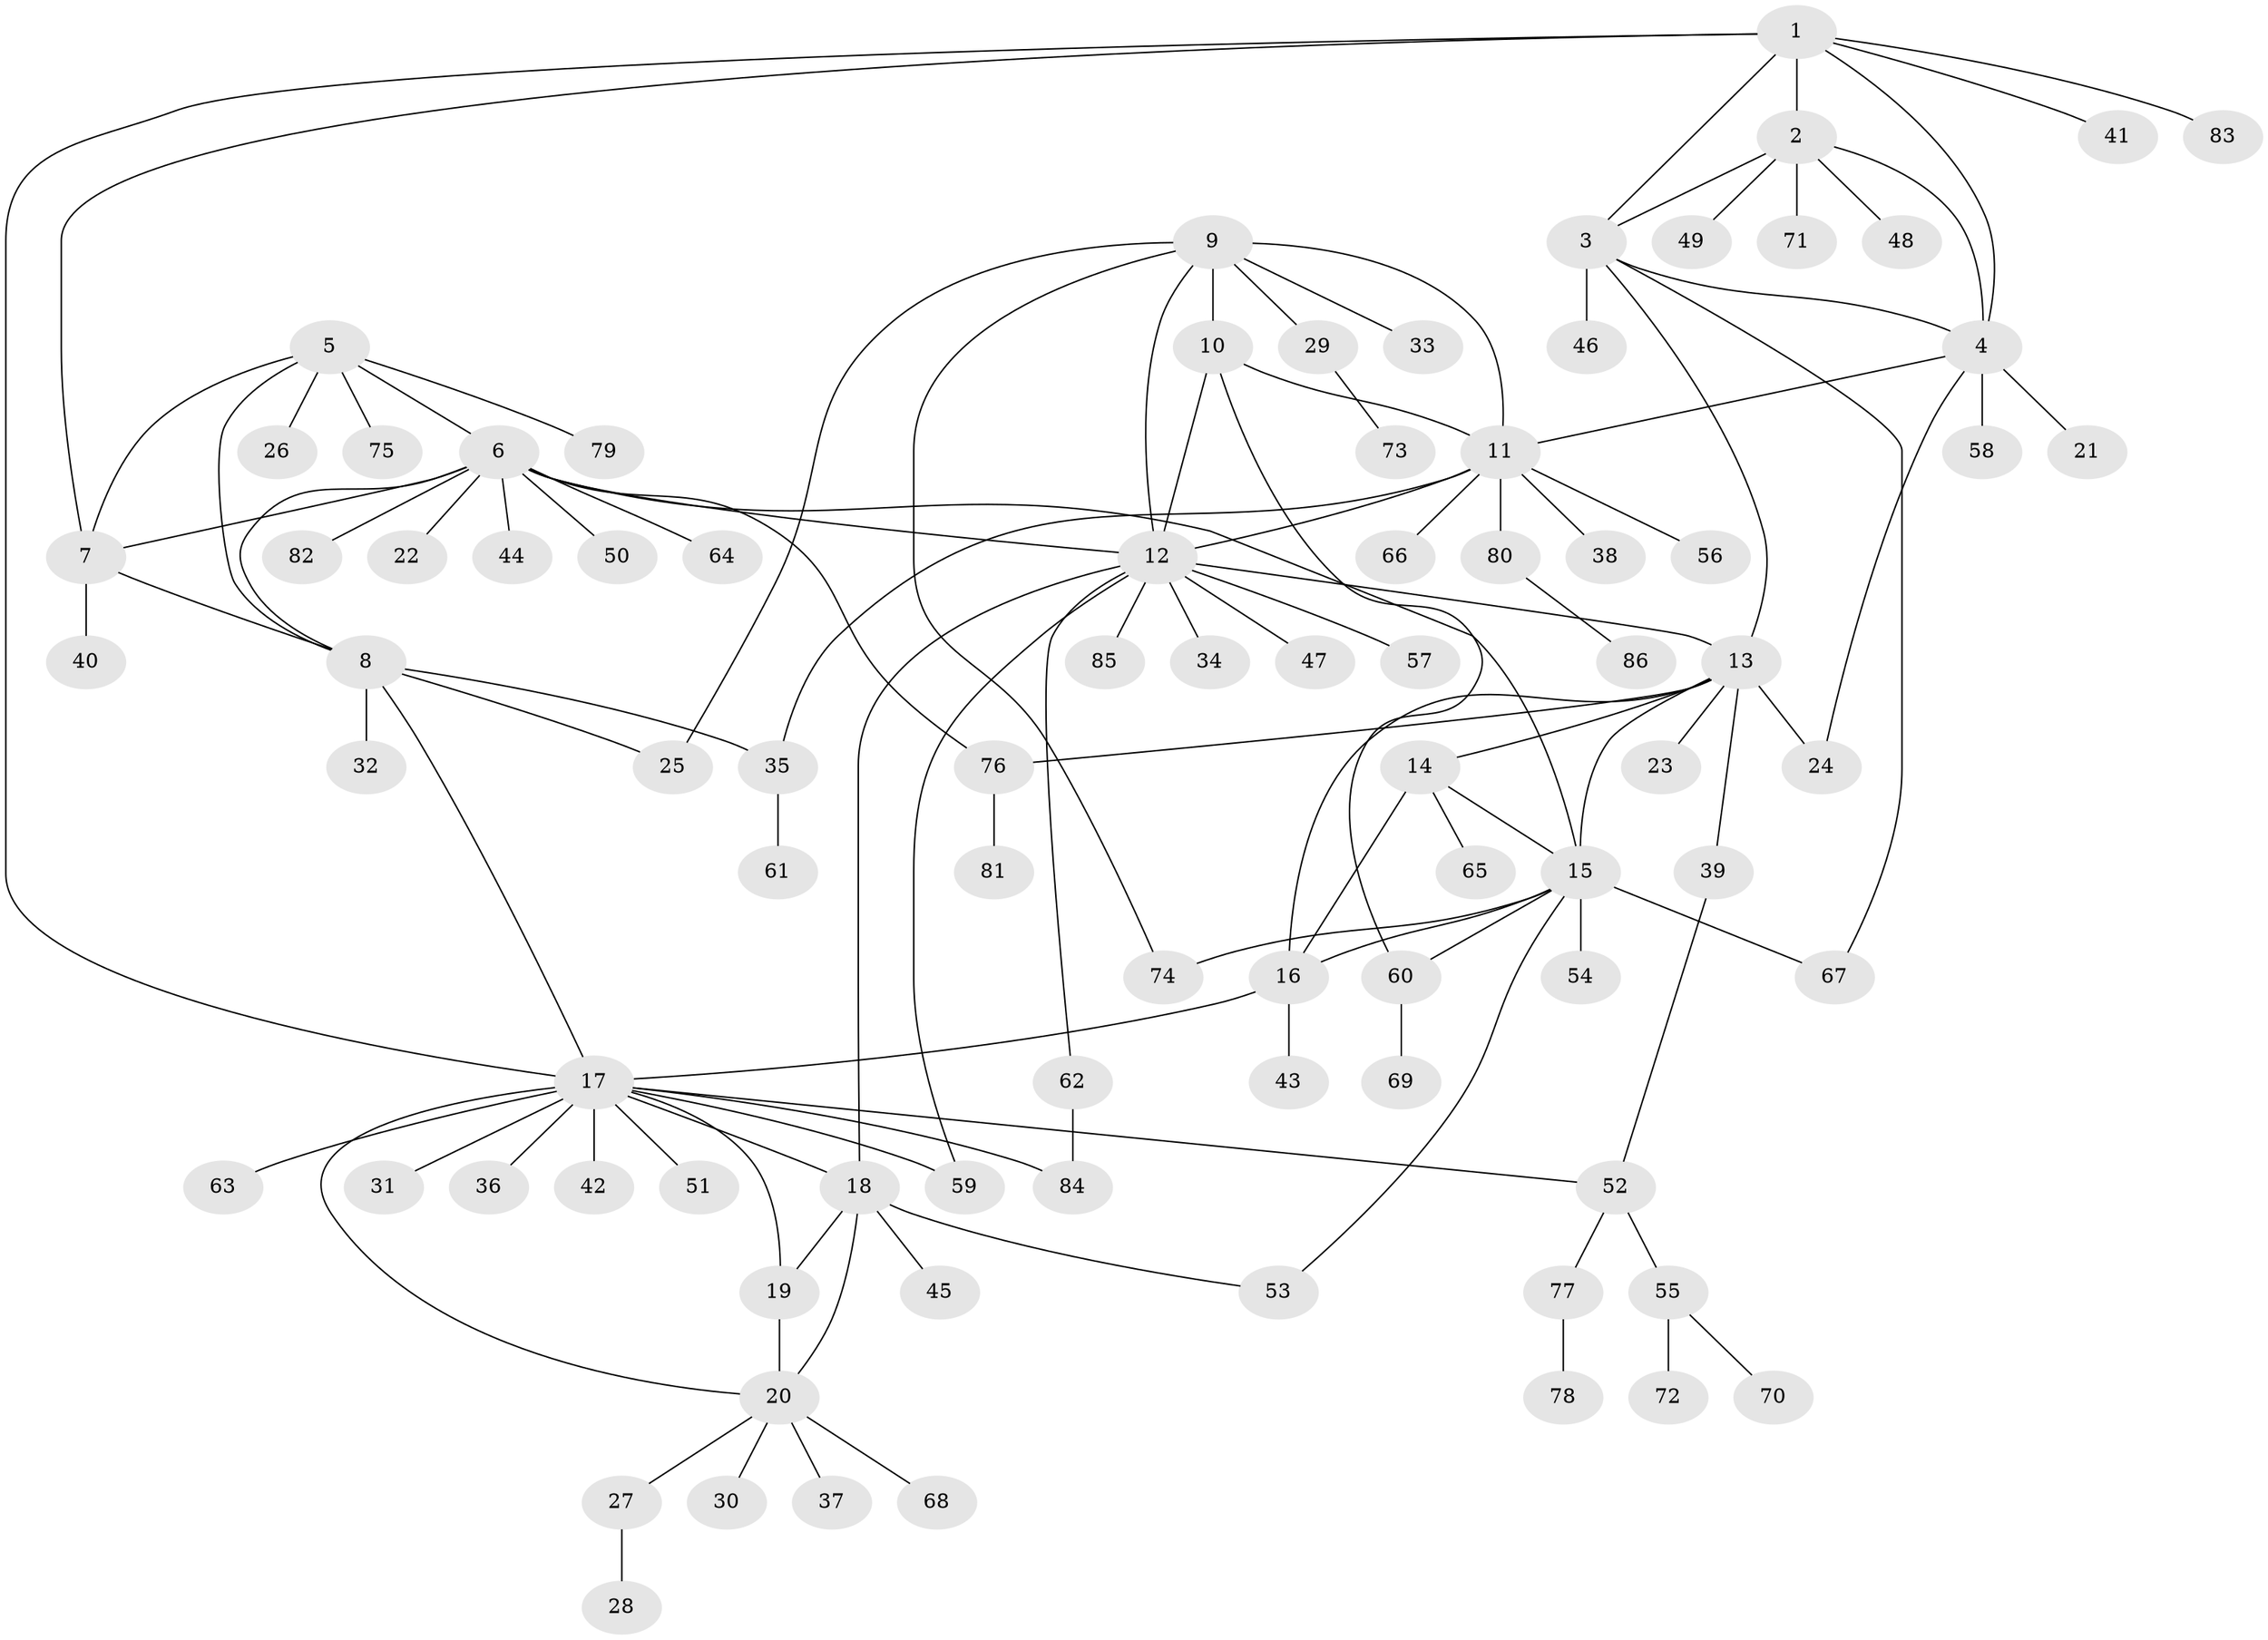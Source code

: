 // coarse degree distribution, {6: 0.03225806451612903, 5: 0.04838709677419355, 14: 0.016129032258064516, 4: 0.06451612903225806, 9: 0.03225806451612903, 8: 0.03225806451612903, 11: 0.016129032258064516, 3: 0.03225806451612903, 13: 0.016129032258064516, 7: 0.016129032258064516, 1: 0.5161290322580645, 2: 0.1774193548387097}
// Generated by graph-tools (version 1.1) at 2025/24/03/03/25 07:24:09]
// undirected, 86 vertices, 117 edges
graph export_dot {
graph [start="1"]
  node [color=gray90,style=filled];
  1;
  2;
  3;
  4;
  5;
  6;
  7;
  8;
  9;
  10;
  11;
  12;
  13;
  14;
  15;
  16;
  17;
  18;
  19;
  20;
  21;
  22;
  23;
  24;
  25;
  26;
  27;
  28;
  29;
  30;
  31;
  32;
  33;
  34;
  35;
  36;
  37;
  38;
  39;
  40;
  41;
  42;
  43;
  44;
  45;
  46;
  47;
  48;
  49;
  50;
  51;
  52;
  53;
  54;
  55;
  56;
  57;
  58;
  59;
  60;
  61;
  62;
  63;
  64;
  65;
  66;
  67;
  68;
  69;
  70;
  71;
  72;
  73;
  74;
  75;
  76;
  77;
  78;
  79;
  80;
  81;
  82;
  83;
  84;
  85;
  86;
  1 -- 2;
  1 -- 3;
  1 -- 4;
  1 -- 7;
  1 -- 17;
  1 -- 41;
  1 -- 83;
  2 -- 3;
  2 -- 4;
  2 -- 48;
  2 -- 49;
  2 -- 71;
  3 -- 4;
  3 -- 13;
  3 -- 46;
  3 -- 67;
  4 -- 11;
  4 -- 21;
  4 -- 24;
  4 -- 58;
  5 -- 6;
  5 -- 7;
  5 -- 8;
  5 -- 26;
  5 -- 75;
  5 -- 79;
  6 -- 7;
  6 -- 8;
  6 -- 12;
  6 -- 15;
  6 -- 22;
  6 -- 44;
  6 -- 50;
  6 -- 64;
  6 -- 76;
  6 -- 82;
  7 -- 8;
  7 -- 40;
  8 -- 17;
  8 -- 25;
  8 -- 32;
  8 -- 35;
  9 -- 10;
  9 -- 11;
  9 -- 12;
  9 -- 25;
  9 -- 29;
  9 -- 33;
  9 -- 74;
  10 -- 11;
  10 -- 12;
  10 -- 60;
  11 -- 12;
  11 -- 35;
  11 -- 38;
  11 -- 56;
  11 -- 66;
  11 -- 80;
  12 -- 13;
  12 -- 18;
  12 -- 34;
  12 -- 47;
  12 -- 57;
  12 -- 59;
  12 -- 62;
  12 -- 85;
  13 -- 14;
  13 -- 15;
  13 -- 16;
  13 -- 23;
  13 -- 24;
  13 -- 39;
  13 -- 76;
  14 -- 15;
  14 -- 16;
  14 -- 65;
  15 -- 16;
  15 -- 53;
  15 -- 54;
  15 -- 60;
  15 -- 67;
  15 -- 74;
  16 -- 17;
  16 -- 43;
  17 -- 18;
  17 -- 19;
  17 -- 20;
  17 -- 31;
  17 -- 36;
  17 -- 42;
  17 -- 51;
  17 -- 52;
  17 -- 59;
  17 -- 63;
  17 -- 84;
  18 -- 19;
  18 -- 20;
  18 -- 45;
  18 -- 53;
  19 -- 20;
  20 -- 27;
  20 -- 30;
  20 -- 37;
  20 -- 68;
  27 -- 28;
  29 -- 73;
  35 -- 61;
  39 -- 52;
  52 -- 55;
  52 -- 77;
  55 -- 70;
  55 -- 72;
  60 -- 69;
  62 -- 84;
  76 -- 81;
  77 -- 78;
  80 -- 86;
}
